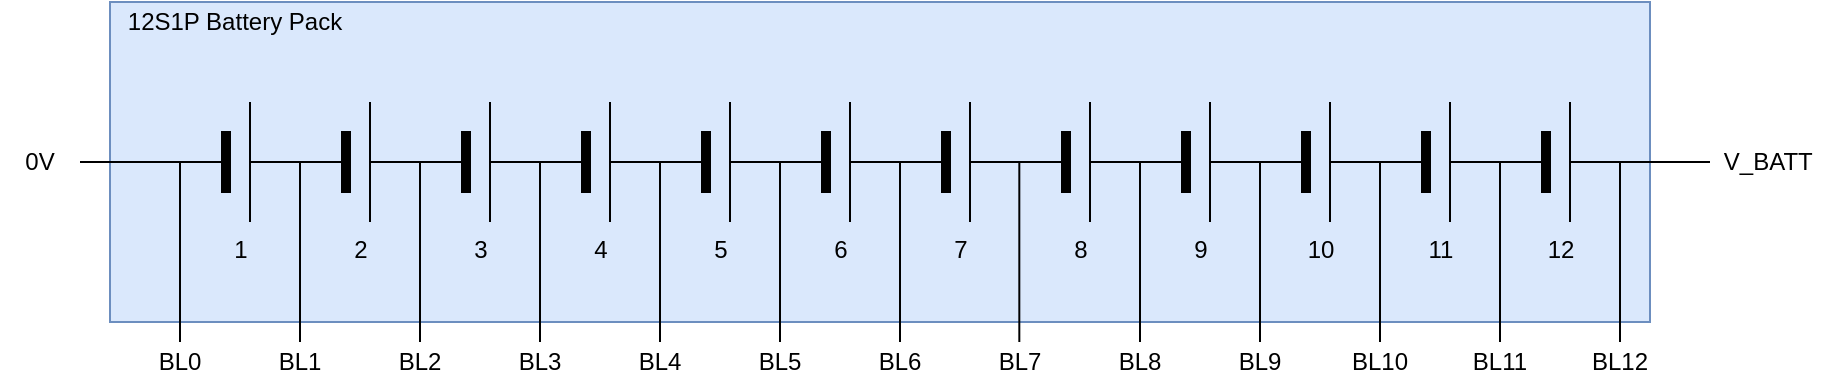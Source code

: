 <mxfile version="13.7.9" type="device"><diagram id="8Goo23Wq8Z8DUQXT7LWw" name="Page-1"><mxGraphModel dx="1422" dy="819" grid="1" gridSize="10" guides="1" tooltips="1" connect="1" arrows="1" fold="1" page="1" pageScale="1" pageWidth="1100" pageHeight="850" math="0" shadow="0"><root><mxCell id="0"/><mxCell id="1" parent="0"/><mxCell id="sqd5w-qvhs_2sP83CRvc-92" value="" style="rounded=0;whiteSpace=wrap;html=1;fillColor=#dae8fc;strokeColor=#6c8ebf;" parent="1" vertex="1"><mxGeometry x="190" y="40" width="770" height="160" as="geometry"/></mxCell><mxCell id="sqd5w-qvhs_2sP83CRvc-3" value="1" style="verticalLabelPosition=bottom;shadow=0;dashed=0;align=center;fillColor=#000000;html=1;verticalAlign=top;strokeWidth=1;shape=mxgraph.electrical.miscellaneous.monocell_battery;" parent="1" vertex="1"><mxGeometry x="205" y="90" width="100" height="60" as="geometry"/></mxCell><mxCell id="sqd5w-qvhs_2sP83CRvc-4" value="2" style="verticalLabelPosition=bottom;shadow=0;dashed=0;align=center;fillColor=#000000;html=1;verticalAlign=top;strokeWidth=1;shape=mxgraph.electrical.miscellaneous.monocell_battery;" parent="1" vertex="1"><mxGeometry x="265" y="90" width="100" height="60" as="geometry"/></mxCell><mxCell id="sqd5w-qvhs_2sP83CRvc-6" value="3" style="verticalLabelPosition=bottom;shadow=0;dashed=0;align=center;fillColor=#000000;html=1;verticalAlign=top;strokeWidth=1;shape=mxgraph.electrical.miscellaneous.monocell_battery;" parent="1" vertex="1"><mxGeometry x="325" y="90" width="100" height="60" as="geometry"/></mxCell><mxCell id="sqd5w-qvhs_2sP83CRvc-7" value="4" style="verticalLabelPosition=bottom;shadow=0;dashed=0;align=center;fillColor=#000000;html=1;verticalAlign=top;strokeWidth=1;shape=mxgraph.electrical.miscellaneous.monocell_battery;" parent="1" vertex="1"><mxGeometry x="385" y="90" width="100" height="60" as="geometry"/></mxCell><mxCell id="sqd5w-qvhs_2sP83CRvc-8" value="5" style="verticalLabelPosition=bottom;shadow=0;dashed=0;align=center;fillColor=#000000;html=1;verticalAlign=top;strokeWidth=1;shape=mxgraph.electrical.miscellaneous.monocell_battery;" parent="1" vertex="1"><mxGeometry x="445" y="90" width="100" height="60" as="geometry"/></mxCell><mxCell id="sqd5w-qvhs_2sP83CRvc-9" value="6" style="verticalLabelPosition=bottom;shadow=0;dashed=0;align=center;fillColor=#000000;html=1;verticalAlign=top;strokeWidth=1;shape=mxgraph.electrical.miscellaneous.monocell_battery;" parent="1" vertex="1"><mxGeometry x="505" y="90" width="100" height="60" as="geometry"/></mxCell><mxCell id="sqd5w-qvhs_2sP83CRvc-10" value="7" style="verticalLabelPosition=bottom;shadow=0;dashed=0;align=center;fillColor=#000000;html=1;verticalAlign=top;strokeWidth=1;shape=mxgraph.electrical.miscellaneous.monocell_battery;" parent="1" vertex="1"><mxGeometry x="565" y="90" width="100" height="60" as="geometry"/></mxCell><mxCell id="sqd5w-qvhs_2sP83CRvc-11" value="8" style="verticalLabelPosition=bottom;shadow=0;dashed=0;align=center;fillColor=#000000;html=1;verticalAlign=top;strokeWidth=1;shape=mxgraph.electrical.miscellaneous.monocell_battery;" parent="1" vertex="1"><mxGeometry x="625" y="90" width="100" height="60" as="geometry"/></mxCell><mxCell id="sqd5w-qvhs_2sP83CRvc-12" value="9" style="verticalLabelPosition=bottom;shadow=0;dashed=0;align=center;fillColor=#000000;html=1;verticalAlign=top;strokeWidth=1;shape=mxgraph.electrical.miscellaneous.monocell_battery;" parent="1" vertex="1"><mxGeometry x="685" y="90" width="100" height="60" as="geometry"/></mxCell><mxCell id="sqd5w-qvhs_2sP83CRvc-13" value="10" style="verticalLabelPosition=bottom;shadow=0;dashed=0;align=center;fillColor=#000000;html=1;verticalAlign=top;strokeWidth=1;shape=mxgraph.electrical.miscellaneous.monocell_battery;" parent="1" vertex="1"><mxGeometry x="745" y="90" width="100" height="60" as="geometry"/></mxCell><mxCell id="sqd5w-qvhs_2sP83CRvc-14" value="11" style="verticalLabelPosition=bottom;shadow=0;dashed=0;align=center;fillColor=#000000;html=1;verticalAlign=top;strokeWidth=1;shape=mxgraph.electrical.miscellaneous.monocell_battery;" parent="1" vertex="1"><mxGeometry x="805" y="90" width="100" height="60" as="geometry"/></mxCell><mxCell id="sqd5w-qvhs_2sP83CRvc-15" value="" style="endArrow=none;html=1;entryX=0;entryY=0.5;entryDx=0;entryDy=0;entryPerimeter=0;exitX=1;exitY=0.5;exitDx=0;exitDy=0;" parent="1" source="sqd5w-qvhs_2sP83CRvc-16" edge="1"><mxGeometry width="50" height="50" relative="1" as="geometry"><mxPoint x="205" y="180" as="sourcePoint"/><mxPoint x="205" y="120" as="targetPoint"/></mxGeometry></mxCell><mxCell id="sqd5w-qvhs_2sP83CRvc-16" value="0V" style="text;html=1;strokeColor=none;fillColor=none;align=center;verticalAlign=middle;whiteSpace=wrap;rounded=0;" parent="1" vertex="1"><mxGeometry x="135" y="110" width="40" height="20" as="geometry"/></mxCell><mxCell id="sqd5w-qvhs_2sP83CRvc-19" value="&amp;nbsp;V_BATT" style="text;html=1;strokeColor=none;fillColor=none;align=center;verticalAlign=middle;whiteSpace=wrap;rounded=0;" parent="1" vertex="1"><mxGeometry x="990" y="110" width="55" height="20" as="geometry"/></mxCell><mxCell id="sqd5w-qvhs_2sP83CRvc-22" value="" style="endArrow=none;html=1;exitX=0.5;exitY=0;exitDx=0;exitDy=0;" parent="1" source="sqd5w-qvhs_2sP83CRvc-23" edge="1"><mxGeometry width="50" height="50" relative="1" as="geometry"><mxPoint x="225" y="200" as="sourcePoint"/><mxPoint x="225" y="120" as="targetPoint"/></mxGeometry></mxCell><mxCell id="sqd5w-qvhs_2sP83CRvc-23" value="BL0" style="text;html=1;strokeColor=none;fillColor=none;align=center;verticalAlign=middle;whiteSpace=wrap;rounded=0;" parent="1" vertex="1"><mxGeometry x="205" y="210" width="40" height="20" as="geometry"/></mxCell><mxCell id="sqd5w-qvhs_2sP83CRvc-26" value="" style="endArrow=none;html=1;exitX=0.5;exitY=0;exitDx=0;exitDy=0;" parent="1" source="sqd5w-qvhs_2sP83CRvc-27" edge="1"><mxGeometry width="50" height="50" relative="1" as="geometry"><mxPoint x="285" y="200" as="sourcePoint"/><mxPoint x="285" y="120" as="targetPoint"/></mxGeometry></mxCell><mxCell id="sqd5w-qvhs_2sP83CRvc-27" value="BL1" style="text;html=1;strokeColor=none;fillColor=none;align=center;verticalAlign=middle;whiteSpace=wrap;rounded=0;" parent="1" vertex="1"><mxGeometry x="265" y="210" width="40" height="20" as="geometry"/></mxCell><mxCell id="sqd5w-qvhs_2sP83CRvc-28" value="" style="endArrow=none;html=1;exitX=0.5;exitY=0;exitDx=0;exitDy=0;" parent="1" source="sqd5w-qvhs_2sP83CRvc-29" edge="1"><mxGeometry width="50" height="50" relative="1" as="geometry"><mxPoint x="345" y="200" as="sourcePoint"/><mxPoint x="345" y="120" as="targetPoint"/></mxGeometry></mxCell><mxCell id="sqd5w-qvhs_2sP83CRvc-29" value="BL2" style="text;html=1;strokeColor=none;fillColor=none;align=center;verticalAlign=middle;whiteSpace=wrap;rounded=0;" parent="1" vertex="1"><mxGeometry x="325" y="210" width="40" height="20" as="geometry"/></mxCell><mxCell id="sqd5w-qvhs_2sP83CRvc-30" value="" style="endArrow=none;html=1;exitX=0.5;exitY=0;exitDx=0;exitDy=0;" parent="1" source="sqd5w-qvhs_2sP83CRvc-31" edge="1"><mxGeometry width="50" height="50" relative="1" as="geometry"><mxPoint x="405" y="200" as="sourcePoint"/><mxPoint x="405" y="120" as="targetPoint"/></mxGeometry></mxCell><mxCell id="sqd5w-qvhs_2sP83CRvc-31" value="BL3" style="text;html=1;strokeColor=none;fillColor=none;align=center;verticalAlign=middle;whiteSpace=wrap;rounded=0;" parent="1" vertex="1"><mxGeometry x="385" y="210" width="40" height="20" as="geometry"/></mxCell><mxCell id="sqd5w-qvhs_2sP83CRvc-32" value="" style="endArrow=none;html=1;exitX=0.5;exitY=0;exitDx=0;exitDy=0;" parent="1" source="sqd5w-qvhs_2sP83CRvc-33" edge="1"><mxGeometry width="50" height="50" relative="1" as="geometry"><mxPoint x="465" y="200" as="sourcePoint"/><mxPoint x="465" y="120" as="targetPoint"/></mxGeometry></mxCell><mxCell id="sqd5w-qvhs_2sP83CRvc-33" value="BL4" style="text;html=1;strokeColor=none;fillColor=none;align=center;verticalAlign=middle;whiteSpace=wrap;rounded=0;" parent="1" vertex="1"><mxGeometry x="445" y="210" width="40" height="20" as="geometry"/></mxCell><mxCell id="sqd5w-qvhs_2sP83CRvc-34" value="" style="endArrow=none;html=1;exitX=0.5;exitY=0;exitDx=0;exitDy=0;" parent="1" source="sqd5w-qvhs_2sP83CRvc-35" edge="1"><mxGeometry width="50" height="50" relative="1" as="geometry"><mxPoint x="525" y="200" as="sourcePoint"/><mxPoint x="525" y="120" as="targetPoint"/></mxGeometry></mxCell><mxCell id="sqd5w-qvhs_2sP83CRvc-35" value="BL5" style="text;html=1;strokeColor=none;fillColor=none;align=center;verticalAlign=middle;whiteSpace=wrap;rounded=0;" parent="1" vertex="1"><mxGeometry x="505" y="210" width="40" height="20" as="geometry"/></mxCell><mxCell id="sqd5w-qvhs_2sP83CRvc-36" value="" style="endArrow=none;html=1;exitX=0.5;exitY=0;exitDx=0;exitDy=0;" parent="1" source="sqd5w-qvhs_2sP83CRvc-37" edge="1"><mxGeometry width="50" height="50" relative="1" as="geometry"><mxPoint x="585" y="200" as="sourcePoint"/><mxPoint x="585" y="120" as="targetPoint"/></mxGeometry></mxCell><mxCell id="sqd5w-qvhs_2sP83CRvc-37" value="BL6" style="text;html=1;strokeColor=none;fillColor=none;align=center;verticalAlign=middle;whiteSpace=wrap;rounded=0;" parent="1" vertex="1"><mxGeometry x="565" y="210" width="40" height="20" as="geometry"/></mxCell><mxCell id="sqd5w-qvhs_2sP83CRvc-39" value="BL7" style="text;html=1;strokeColor=none;fillColor=none;align=center;verticalAlign=middle;whiteSpace=wrap;rounded=0;" parent="1" vertex="1"><mxGeometry x="625" y="210" width="40" height="20" as="geometry"/></mxCell><mxCell id="sqd5w-qvhs_2sP83CRvc-40" value="" style="endArrow=none;html=1;exitX=0.5;exitY=0;exitDx=0;exitDy=0;" parent="1" source="sqd5w-qvhs_2sP83CRvc-41" edge="1"><mxGeometry width="50" height="50" relative="1" as="geometry"><mxPoint x="705" y="200" as="sourcePoint"/><mxPoint x="705" y="120" as="targetPoint"/></mxGeometry></mxCell><mxCell id="sqd5w-qvhs_2sP83CRvc-41" value="BL8" style="text;html=1;strokeColor=none;fillColor=none;align=center;verticalAlign=middle;whiteSpace=wrap;rounded=0;" parent="1" vertex="1"><mxGeometry x="685" y="210" width="40" height="20" as="geometry"/></mxCell><mxCell id="sqd5w-qvhs_2sP83CRvc-42" value="" style="endArrow=none;html=1;exitX=0.5;exitY=0;exitDx=0;exitDy=0;" parent="1" source="sqd5w-qvhs_2sP83CRvc-43" edge="1"><mxGeometry width="50" height="50" relative="1" as="geometry"><mxPoint x="765" y="200" as="sourcePoint"/><mxPoint x="765" y="120" as="targetPoint"/></mxGeometry></mxCell><mxCell id="sqd5w-qvhs_2sP83CRvc-43" value="BL9" style="text;html=1;strokeColor=none;fillColor=none;align=center;verticalAlign=middle;whiteSpace=wrap;rounded=0;" parent="1" vertex="1"><mxGeometry x="745" y="210" width="40" height="20" as="geometry"/></mxCell><mxCell id="sqd5w-qvhs_2sP83CRvc-44" value="" style="endArrow=none;html=1;exitX=0.5;exitY=0;exitDx=0;exitDy=0;" parent="1" source="sqd5w-qvhs_2sP83CRvc-45" edge="1"><mxGeometry width="50" height="50" relative="1" as="geometry"><mxPoint x="825" y="200" as="sourcePoint"/><mxPoint x="825" y="120" as="targetPoint"/></mxGeometry></mxCell><mxCell id="sqd5w-qvhs_2sP83CRvc-45" value="BL10" style="text;html=1;strokeColor=none;fillColor=none;align=center;verticalAlign=middle;whiteSpace=wrap;rounded=0;" parent="1" vertex="1"><mxGeometry x="805" y="210" width="40" height="20" as="geometry"/></mxCell><mxCell id="sqd5w-qvhs_2sP83CRvc-46" value="" style="endArrow=none;html=1;exitX=0.5;exitY=0;exitDx=0;exitDy=0;" parent="1" source="sqd5w-qvhs_2sP83CRvc-47" edge="1"><mxGeometry width="50" height="50" relative="1" as="geometry"><mxPoint x="885" y="200" as="sourcePoint"/><mxPoint x="885" y="120" as="targetPoint"/></mxGeometry></mxCell><mxCell id="sqd5w-qvhs_2sP83CRvc-47" value="BL11" style="text;html=1;strokeColor=none;fillColor=none;align=center;verticalAlign=middle;whiteSpace=wrap;rounded=0;" parent="1" vertex="1"><mxGeometry x="865" y="210" width="40" height="20" as="geometry"/></mxCell><mxCell id="sqd5w-qvhs_2sP83CRvc-93" value="12S1P Battery Pack" style="text;html=1;strokeColor=none;fillColor=none;align=center;verticalAlign=middle;whiteSpace=wrap;rounded=0;" parent="1" vertex="1"><mxGeometry x="190" y="40" width="125" height="20" as="geometry"/></mxCell><mxCell id="sqd5w-qvhs_2sP83CRvc-181" value="12" style="verticalLabelPosition=bottom;shadow=0;dashed=0;align=center;fillColor=#000000;html=1;verticalAlign=top;strokeWidth=1;shape=mxgraph.electrical.miscellaneous.monocell_battery;" parent="1" vertex="1"><mxGeometry x="865" y="90" width="100" height="60" as="geometry"/></mxCell><mxCell id="sqd5w-qvhs_2sP83CRvc-184" value="" style="endArrow=none;html=1;exitX=0.5;exitY=0;exitDx=0;exitDy=0;" parent="1" source="sqd5w-qvhs_2sP83CRvc-185" edge="1"><mxGeometry width="50" height="50" relative="1" as="geometry"><mxPoint x="945" y="200" as="sourcePoint"/><mxPoint x="945" y="120" as="targetPoint"/></mxGeometry></mxCell><mxCell id="sqd5w-qvhs_2sP83CRvc-185" value="BL12" style="text;html=1;strokeColor=none;fillColor=none;align=center;verticalAlign=middle;whiteSpace=wrap;rounded=0;" parent="1" vertex="1"><mxGeometry x="925" y="210" width="40" height="20" as="geometry"/></mxCell><mxCell id="sqd5w-qvhs_2sP83CRvc-187" value="" style="endArrow=none;html=1;exitX=0.5;exitY=0;exitDx=0;exitDy=0;" parent="1" edge="1"><mxGeometry width="50" height="50" relative="1" as="geometry"><mxPoint x="644.66" y="210" as="sourcePoint"/><mxPoint x="644.66" y="120" as="targetPoint"/></mxGeometry></mxCell><mxCell id="sqd5w-qvhs_2sP83CRvc-188" value="" style="endArrow=none;html=1;exitX=1;exitY=0.5;exitDx=0;exitDy=0;entryX=0;entryY=0.5;entryDx=0;entryDy=0;" parent="1" source="sqd5w-qvhs_2sP83CRvc-92" target="sqd5w-qvhs_2sP83CRvc-19" edge="1"><mxGeometry width="50" height="50" relative="1" as="geometry"><mxPoint x="520" y="300" as="sourcePoint"/><mxPoint x="570" y="250" as="targetPoint"/></mxGeometry></mxCell></root></mxGraphModel></diagram></mxfile>